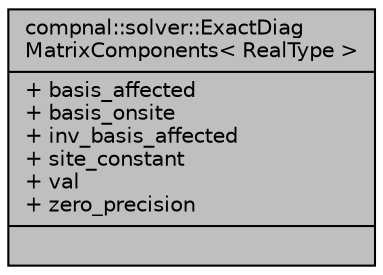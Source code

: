 digraph "compnal::solver::ExactDiagMatrixComponents&lt; RealType &gt;"
{
 // INTERACTIVE_SVG=YES
 // LATEX_PDF_SIZE
  edge [fontname="Helvetica",fontsize="10",labelfontname="Helvetica",labelfontsize="10"];
  node [fontname="Helvetica",fontsize="10",shape=record];
  Node1 [label="{compnal::solver::ExactDiag\lMatrixComponents\< RealType \>\n|+ basis_affected\l+ basis_onsite\l+ inv_basis_affected\l+ site_constant\l+ val\l+ zero_precision\l|}",height=0.2,width=0.4,color="black", fillcolor="grey75", style="filled", fontcolor="black",tooltip="Information for calculating the matrix elements of the Hamiltonian."];
}
